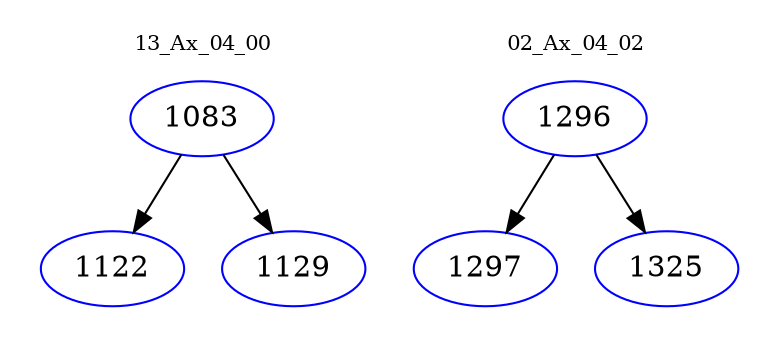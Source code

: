 digraph{
subgraph cluster_0 {
color = white
label = "13_Ax_04_00";
fontsize=10;
T0_1083 [label="1083", color="blue"]
T0_1083 -> T0_1122 [color="black"]
T0_1122 [label="1122", color="blue"]
T0_1083 -> T0_1129 [color="black"]
T0_1129 [label="1129", color="blue"]
}
subgraph cluster_1 {
color = white
label = "02_Ax_04_02";
fontsize=10;
T1_1296 [label="1296", color="blue"]
T1_1296 -> T1_1297 [color="black"]
T1_1297 [label="1297", color="blue"]
T1_1296 -> T1_1325 [color="black"]
T1_1325 [label="1325", color="blue"]
}
}
